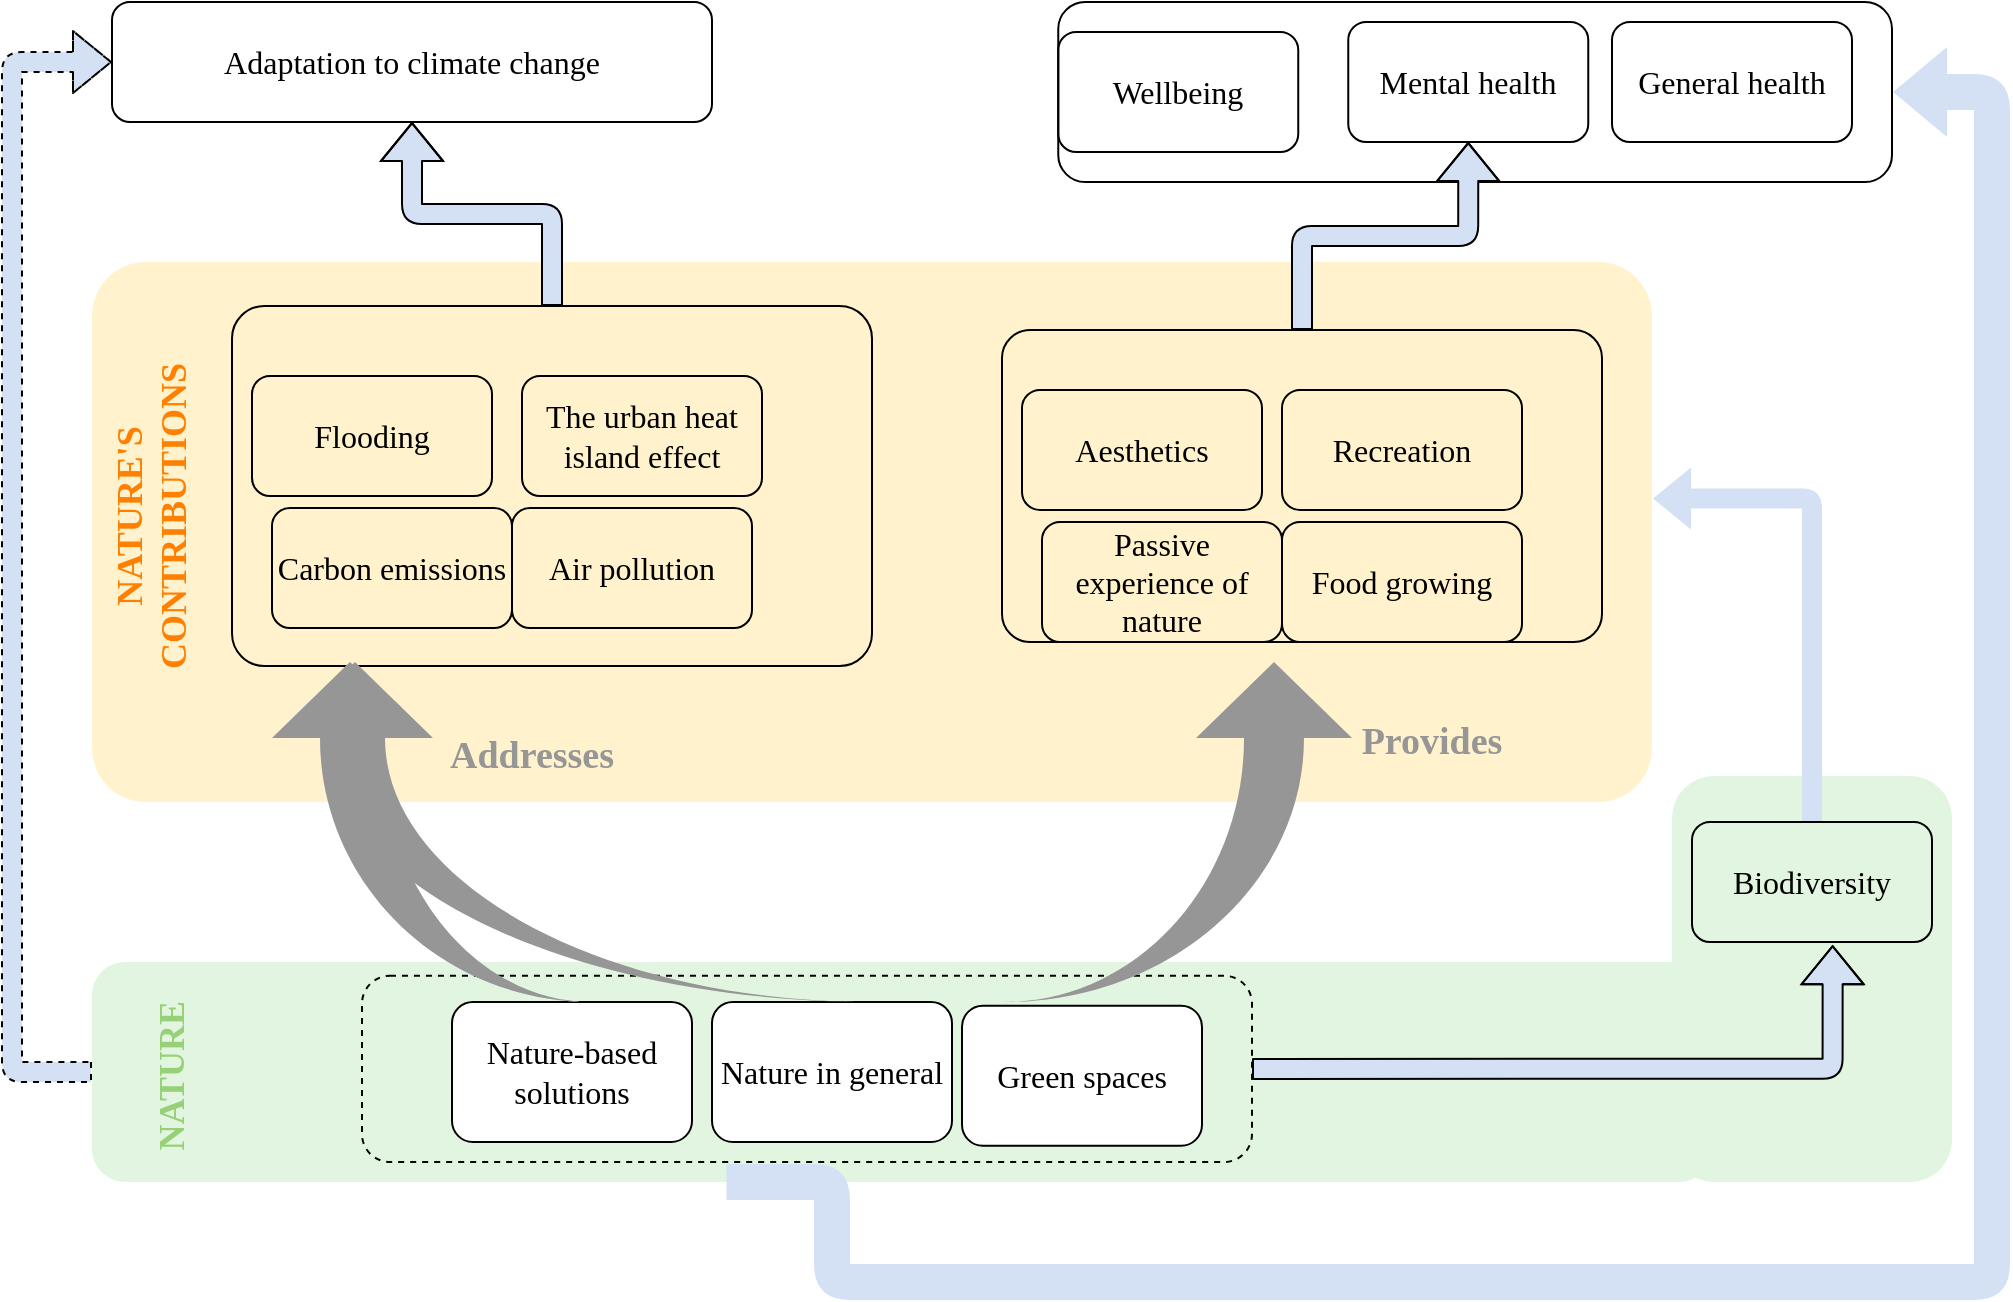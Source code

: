 <mxfile version="13.3.4" type="github">
  <diagram id="3jO2q79QekQxGxMABE4A" name="Page-1">
    <mxGraphModel dx="1602" dy="979" grid="1" gridSize="10" guides="1" tooltips="1" connect="1" arrows="1" fold="1" page="1" pageScale="1" pageWidth="1169" pageHeight="827" math="0" shadow="0" extFonts="CMU Sans Serif^https://fonts.googleapis.com/css?family=CMU+Sans+Serif">
      <root>
        <mxCell id="0" />
        <mxCell id="1" parent="0" />
        <mxCell id="yknS8TGnMi3s3szBie4E-4" value="" style="rounded=1;whiteSpace=wrap;html=1;fontFamily=CMU Sans Serif;FType=g;fontSize=16;strokeColor=none;fillColor=#E1F5E0;" vertex="1" parent="1">
          <mxGeometry x="90" y="550" width="810" height="110" as="geometry" />
        </mxCell>
        <mxCell id="yknS8TGnMi3s3szBie4E-74" value="" style="rounded=1;whiteSpace=wrap;html=1;fontFamily=CMU Sans Serif;fontSize=18;fillColor=none;" vertex="1" parent="1">
          <mxGeometry x="573.13" y="70" width="416.87" height="90" as="geometry" />
        </mxCell>
        <mxCell id="yknS8TGnMi3s3szBie4E-84" value="" style="rounded=1;whiteSpace=wrap;html=1;fontFamily=CMU Sans Serif;FType=g;fontSize=16;strokeColor=none;fillColor=#E1F5E0;gradientDirection=north;" vertex="1" parent="1">
          <mxGeometry x="880" y="457" width="140" height="203" as="geometry" />
        </mxCell>
        <mxCell id="yknS8TGnMi3s3szBie4E-77" value="" style="rounded=1;whiteSpace=wrap;html=1;fontFamily=CMU Sans Serif;fontSize=18;strokeColor=none;fillColor=#FFF2CC;arcSize=10;" vertex="1" parent="1">
          <mxGeometry x="90" y="200" width="780" height="270" as="geometry" />
        </mxCell>
        <mxCell id="yknS8TGnMi3s3szBie4E-90" style="edgeStyle=orthogonalEdgeStyle;shape=flexArrow;rounded=1;orthogonalLoop=1;jettySize=auto;html=1;exitX=0;exitY=0.5;exitDx=0;exitDy=0;entryX=0;entryY=0.5;entryDx=0;entryDy=0;shadow=0;dashed=1;fillColor=#D4E1F5;fontFamily=CMU Sans Serif;fontSize=19;fontColor=#97D077;" edge="1" parent="1" source="yknS8TGnMi3s3szBie4E-4" target="yknS8TGnMi3s3szBie4E-18">
          <mxGeometry relative="1" as="geometry">
            <Array as="points">
              <mxPoint x="50" y="605" />
              <mxPoint x="50" y="100" />
            </Array>
          </mxGeometry>
        </mxCell>
        <mxCell id="yknS8TGnMi3s3szBie4E-27" value="" style="rounded=1;whiteSpace=wrap;html=1;fillColor=none;fontFamily=CMU Sans Serif;fontSize=18;arcSize=9;" vertex="1" parent="1">
          <mxGeometry x="545" y="234" width="300" height="156" as="geometry" />
        </mxCell>
        <mxCell id="yknS8TGnMi3s3szBie4E-67" style="edgeStyle=orthogonalEdgeStyle;shape=flexArrow;rounded=1;orthogonalLoop=1;jettySize=auto;html=1;exitX=0.5;exitY=0;exitDx=0;exitDy=0;shadow=0;fillColor=#D4E1F5;fontFamily=CMU Sans Serif;fontSize=18;" edge="1" parent="1" source="yknS8TGnMi3s3szBie4E-26" target="yknS8TGnMi3s3szBie4E-18">
          <mxGeometry relative="1" as="geometry" />
        </mxCell>
        <mxCell id="yknS8TGnMi3s3szBie4E-26" value="" style="rounded=1;whiteSpace=wrap;html=1;fillColor=none;fontFamily=CMU Sans Serif;fontSize=18;arcSize=9;" vertex="1" parent="1">
          <mxGeometry x="160" y="222" width="320" height="180" as="geometry" />
        </mxCell>
        <mxCell id="yknS8TGnMi3s3szBie4E-1" value="Nature in general" style="rounded=1;whiteSpace=wrap;html=1;fontFamily=CMU Sans Serif;FType=g;fontSize=16;" vertex="1" parent="1">
          <mxGeometry x="400" y="570" width="120" height="70" as="geometry" />
        </mxCell>
        <mxCell id="yknS8TGnMi3s3szBie4E-2" value="Green spaces" style="rounded=1;whiteSpace=wrap;html=1;fontFamily=CMU Sans Serif;FType=g;fontSize=16;" vertex="1" parent="1">
          <mxGeometry x="525" y="571.88" width="120" height="70" as="geometry" />
        </mxCell>
        <mxCell id="yknS8TGnMi3s3szBie4E-3" value="Nature-based solutions" style="rounded=1;whiteSpace=wrap;html=1;fontFamily=CMU Sans Serif;FType=g;fontSize=16;" vertex="1" parent="1">
          <mxGeometry x="270" y="570" width="120" height="70" as="geometry" />
        </mxCell>
        <mxCell id="yknS8TGnMi3s3szBie4E-5" value="Flooding" style="rounded=1;whiteSpace=wrap;html=1;fillColor=none;fontFamily=CMU Sans Serif;FType=g;fontSize=16;" vertex="1" parent="1">
          <mxGeometry x="170" y="257" width="120" height="60" as="geometry" />
        </mxCell>
        <mxCell id="yknS8TGnMi3s3szBie4E-6" value="The urban heat island effect" style="rounded=1;whiteSpace=wrap;html=1;fillColor=none;fontFamily=CMU Sans Serif;FType=g;fontSize=16;" vertex="1" parent="1">
          <mxGeometry x="305" y="257" width="120" height="60" as="geometry" />
        </mxCell>
        <mxCell id="yknS8TGnMi3s3szBie4E-7" value="Air pollution" style="rounded=1;whiteSpace=wrap;html=1;fillColor=none;fontFamily=CMU Sans Serif;FType=g;fontSize=16;" vertex="1" parent="1">
          <mxGeometry x="300" y="323" width="120" height="60" as="geometry" />
        </mxCell>
        <mxCell id="yknS8TGnMi3s3szBie4E-8" value="Carbon emissions" style="rounded=1;whiteSpace=wrap;html=1;fillColor=none;fontFamily=CMU Sans Serif;FType=g;fontSize=16;" vertex="1" parent="1">
          <mxGeometry x="180" y="323" width="120" height="60" as="geometry" />
        </mxCell>
        <mxCell id="yknS8TGnMi3s3szBie4E-9" value="Recreation" style="rounded=1;whiteSpace=wrap;html=1;fillColor=none;fontFamily=CMU Sans Serif;FType=g;fontSize=16;" vertex="1" parent="1">
          <mxGeometry x="685" y="264" width="120" height="60" as="geometry" />
        </mxCell>
        <mxCell id="yknS8TGnMi3s3szBie4E-10" value="Passive experience of nature" style="rounded=1;whiteSpace=wrap;html=1;fillColor=none;fontFamily=CMU Sans Serif;FType=g;fontSize=16;" vertex="1" parent="1">
          <mxGeometry x="565" y="330" width="120" height="60" as="geometry" />
        </mxCell>
        <mxCell id="yknS8TGnMi3s3szBie4E-11" value="Food growing" style="rounded=1;whiteSpace=wrap;html=1;fillColor=none;fontFamily=CMU Sans Serif;FType=g;fontSize=16;" vertex="1" parent="1">
          <mxGeometry x="685" y="330" width="120" height="60" as="geometry" />
        </mxCell>
        <mxCell id="yknS8TGnMi3s3szBie4E-12" value="Aesthetics" style="rounded=1;whiteSpace=wrap;html=1;fillColor=none;fontFamily=CMU Sans Serif;FType=g;fontSize=16;" vertex="1" parent="1">
          <mxGeometry x="555" y="264" width="120" height="60" as="geometry" />
        </mxCell>
        <mxCell id="yknS8TGnMi3s3szBie4E-69" style="edgeStyle=orthogonalEdgeStyle;shape=flexArrow;rounded=1;orthogonalLoop=1;jettySize=auto;html=1;exitX=0.5;exitY=0;exitDx=0;exitDy=0;shadow=0;fillColor=#D4E1F5;fontFamily=CMU Sans Serif;fontSize=18;entryX=1;entryY=0.438;entryDx=0;entryDy=0;entryPerimeter=0;dashed=1;strokeColor=none;" edge="1" parent="1" source="yknS8TGnMi3s3szBie4E-13" target="yknS8TGnMi3s3szBie4E-77">
          <mxGeometry relative="1" as="geometry">
            <mxPoint x="650" y="230.0" as="targetPoint" />
          </mxGeometry>
        </mxCell>
        <mxCell id="yknS8TGnMi3s3szBie4E-13" value="Biodiversity" style="rounded=1;whiteSpace=wrap;html=1;fillColor=none;fontFamily=CMU Sans Serif;FType=g;fontSize=16;" vertex="1" parent="1">
          <mxGeometry x="890" y="480" width="120" height="60" as="geometry" />
        </mxCell>
        <mxCell id="yknS8TGnMi3s3szBie4E-16" value="Mental health" style="rounded=1;whiteSpace=wrap;html=1;fillColor=none;fontFamily=CMU Sans Serif;FType=g;fontSize=16;" vertex="1" parent="1">
          <mxGeometry x="718.13" y="80" width="120" height="60" as="geometry" />
        </mxCell>
        <mxCell id="yknS8TGnMi3s3szBie4E-17" value="General health" style="rounded=1;whiteSpace=wrap;html=1;fillColor=none;fontFamily=CMU Sans Serif;FType=g;fontSize=16;" vertex="1" parent="1">
          <mxGeometry x="850" y="80" width="120" height="60" as="geometry" />
        </mxCell>
        <mxCell id="yknS8TGnMi3s3szBie4E-18" value="Adaptation to climate change" style="rounded=1;whiteSpace=wrap;html=1;fillColor=none;fontFamily=CMU Sans Serif;FType=g;fontSize=16;" vertex="1" parent="1">
          <mxGeometry x="100" y="70" width="300" height="60" as="geometry" />
        </mxCell>
        <mxCell id="yknS8TGnMi3s3szBie4E-22" value="Addresses" style="text;html=1;strokeColor=none;fillColor=none;align=center;verticalAlign=middle;whiteSpace=wrap;rounded=0;fontSize=19;fontFamily=CMU Sans Serif;fontStyle=1;fontColor=#969696;" vertex="1" parent="1">
          <mxGeometry x="290" y="437" width="40" height="20" as="geometry" />
        </mxCell>
        <mxCell id="yknS8TGnMi3s3szBie4E-76" style="edgeStyle=orthogonalEdgeStyle;shape=flexArrow;rounded=1;orthogonalLoop=1;jettySize=auto;html=1;entryX=0.5;entryY=1;entryDx=0;entryDy=0;shadow=0;fillColor=#D4E1F5;fontFamily=CMU Sans Serif;fontSize=18;" edge="1" parent="1" source="yknS8TGnMi3s3szBie4E-27" target="yknS8TGnMi3s3szBie4E-16">
          <mxGeometry relative="1" as="geometry" />
        </mxCell>
        <mxCell id="yknS8TGnMi3s3szBie4E-25" value="Provides" style="text;html=1;strokeColor=none;fillColor=none;align=center;verticalAlign=middle;whiteSpace=wrap;rounded=0;fontSize=19;fontFamily=CMU Sans Serif;fontStyle=1;fontColor=#969696;" vertex="1" parent="1">
          <mxGeometry x="740" y="430" width="40" height="20" as="geometry" />
        </mxCell>
        <mxCell id="yknS8TGnMi3s3szBie4E-38" value="" style="html=1;shadow=0;dashed=0;align=center;verticalAlign=middle;shape=mxgraph.arrows2.jumpInArrow;dy=15;dx=38;arrowHead=78;fontFamily=CMU Sans Serif;fontSize=18;flipH=1;flipV=1;rotation=90;fillColor=#D4E1F5;strokeColor=none;" vertex="1" parent="1">
          <mxGeometry x="175" y="405" width="170" height="160" as="geometry" />
        </mxCell>
        <mxCell id="yknS8TGnMi3s3szBie4E-66" style="rounded=1;orthogonalLoop=1;jettySize=auto;html=1;exitX=0.391;exitY=1;exitDx=0;exitDy=0;fontFamily=CMU Sans Serif;fontSize=18;shape=flexArrow;edgeStyle=orthogonalEdgeStyle;sketch=0;shadow=0;strokeColor=none;fillColor=#D4E1F5;width=18;endSize=8.67;endWidth=26;entryX=1;entryY=0.5;entryDx=0;entryDy=0;exitPerimeter=0;" edge="1" parent="1" source="yknS8TGnMi3s3szBie4E-4" target="yknS8TGnMi3s3szBie4E-74">
          <mxGeometry relative="1" as="geometry">
            <mxPoint x="645" y="606.88" as="sourcePoint" />
            <mxPoint x="950" y="150" as="targetPoint" />
            <Array as="points">
              <mxPoint x="460" y="660" />
              <mxPoint x="460" y="710" />
              <mxPoint x="1040" y="710" />
            </Array>
          </mxGeometry>
        </mxCell>
        <mxCell id="yknS8TGnMi3s3szBie4E-78" value="NATURE&#39;S CONTRIBUTIONS" style="text;html=1;strokeColor=none;fillColor=none;align=center;verticalAlign=middle;whiteSpace=wrap;rounded=0;fontFamily=CMU Sans Serif;fontSize=18;rotation=-90;fontStyle=1;fontColor=#FF8000;" vertex="1" parent="1">
          <mxGeometry x="100" y="317" width="40" height="20" as="geometry" />
        </mxCell>
        <mxCell id="yknS8TGnMi3s3szBie4E-82" value="NATURE" style="text;html=1;strokeColor=none;fillColor=none;align=center;verticalAlign=middle;whiteSpace=wrap;rounded=0;fontFamily=CMU Sans Serif;fontSize=18;rotation=-90;fontStyle=1;fontColor=#97D077;" vertex="1" parent="1">
          <mxGeometry x="110" y="596.88" width="40" height="20" as="geometry" />
        </mxCell>
        <mxCell id="yknS8TGnMi3s3szBie4E-83" value="" style="rounded=1;whiteSpace=wrap;html=1;fontFamily=CMU Sans Serif;fontSize=19;fontColor=#97D077;fillColor=none;dashed=1;" vertex="1" parent="1">
          <mxGeometry x="225" y="556.88" width="445" height="93.12" as="geometry" />
        </mxCell>
        <mxCell id="yknS8TGnMi3s3szBie4E-73" style="edgeStyle=orthogonalEdgeStyle;shape=flexArrow;rounded=1;orthogonalLoop=1;jettySize=auto;html=1;exitX=1;exitY=0.5;exitDx=0;exitDy=0;entryX=0.586;entryY=1.027;entryDx=0;entryDy=0;entryPerimeter=0;shadow=0;fillColor=#D4E1F5;fontFamily=CMU Sans Serif;fontSize=18;" edge="1" parent="1" source="yknS8TGnMi3s3szBie4E-83" target="yknS8TGnMi3s3szBie4E-13">
          <mxGeometry relative="1" as="geometry" />
        </mxCell>
        <mxCell id="yknS8TGnMi3s3szBie4E-41" value="" style="html=1;shadow=0;dashed=0;align=center;verticalAlign=middle;shape=mxgraph.arrows2.jumpInArrow;dy=15;dx=38;arrowHead=78;fontFamily=CMU Sans Serif;fontSize=18;flipH=1;flipV=1;rotation=90;strokeColor=none;fillColor=#969696;" vertex="1" parent="1">
          <mxGeometry x="246.25" y="336.25" width="170" height="297.5" as="geometry" />
        </mxCell>
        <mxCell id="yknS8TGnMi3s3szBie4E-42" value="" style="html=1;shadow=0;dashed=0;align=center;verticalAlign=middle;shape=mxgraph.arrows2.jumpInArrow;dy=15;dx=38;arrowHead=78;fontFamily=CMU Sans Serif;fontSize=18;flipH=1;flipV=1;rotation=90;strokeColor=none;fillColor=#969696;" vertex="1" parent="1">
          <mxGeometry x="175" y="405" width="170" height="160" as="geometry" />
        </mxCell>
        <mxCell id="yknS8TGnMi3s3szBie4E-43" value="" style="html=1;shadow=0;dashed=0;align=center;verticalAlign=middle;shape=mxgraph.arrows2.jumpInArrow;dy=15;dx=38;arrowHead=78;fontFamily=CMU Sans Serif;fontSize=18;flipH=1;flipV=0;rotation=90;strokeColor=none;fillColor=#969696;" vertex="1" parent="1">
          <mxGeometry x="548.13" y="398.13" width="170" height="173.75" as="geometry" />
        </mxCell>
        <mxCell id="yknS8TGnMi3s3szBie4E-87" value="Wellbeing" style="rounded=1;whiteSpace=wrap;html=1;fillColor=none;fontFamily=CMU Sans Serif;FType=g;fontSize=16;" vertex="1" parent="1">
          <mxGeometry x="573.13" y="85" width="120" height="60" as="geometry" />
        </mxCell>
      </root>
    </mxGraphModel>
  </diagram>
</mxfile>
